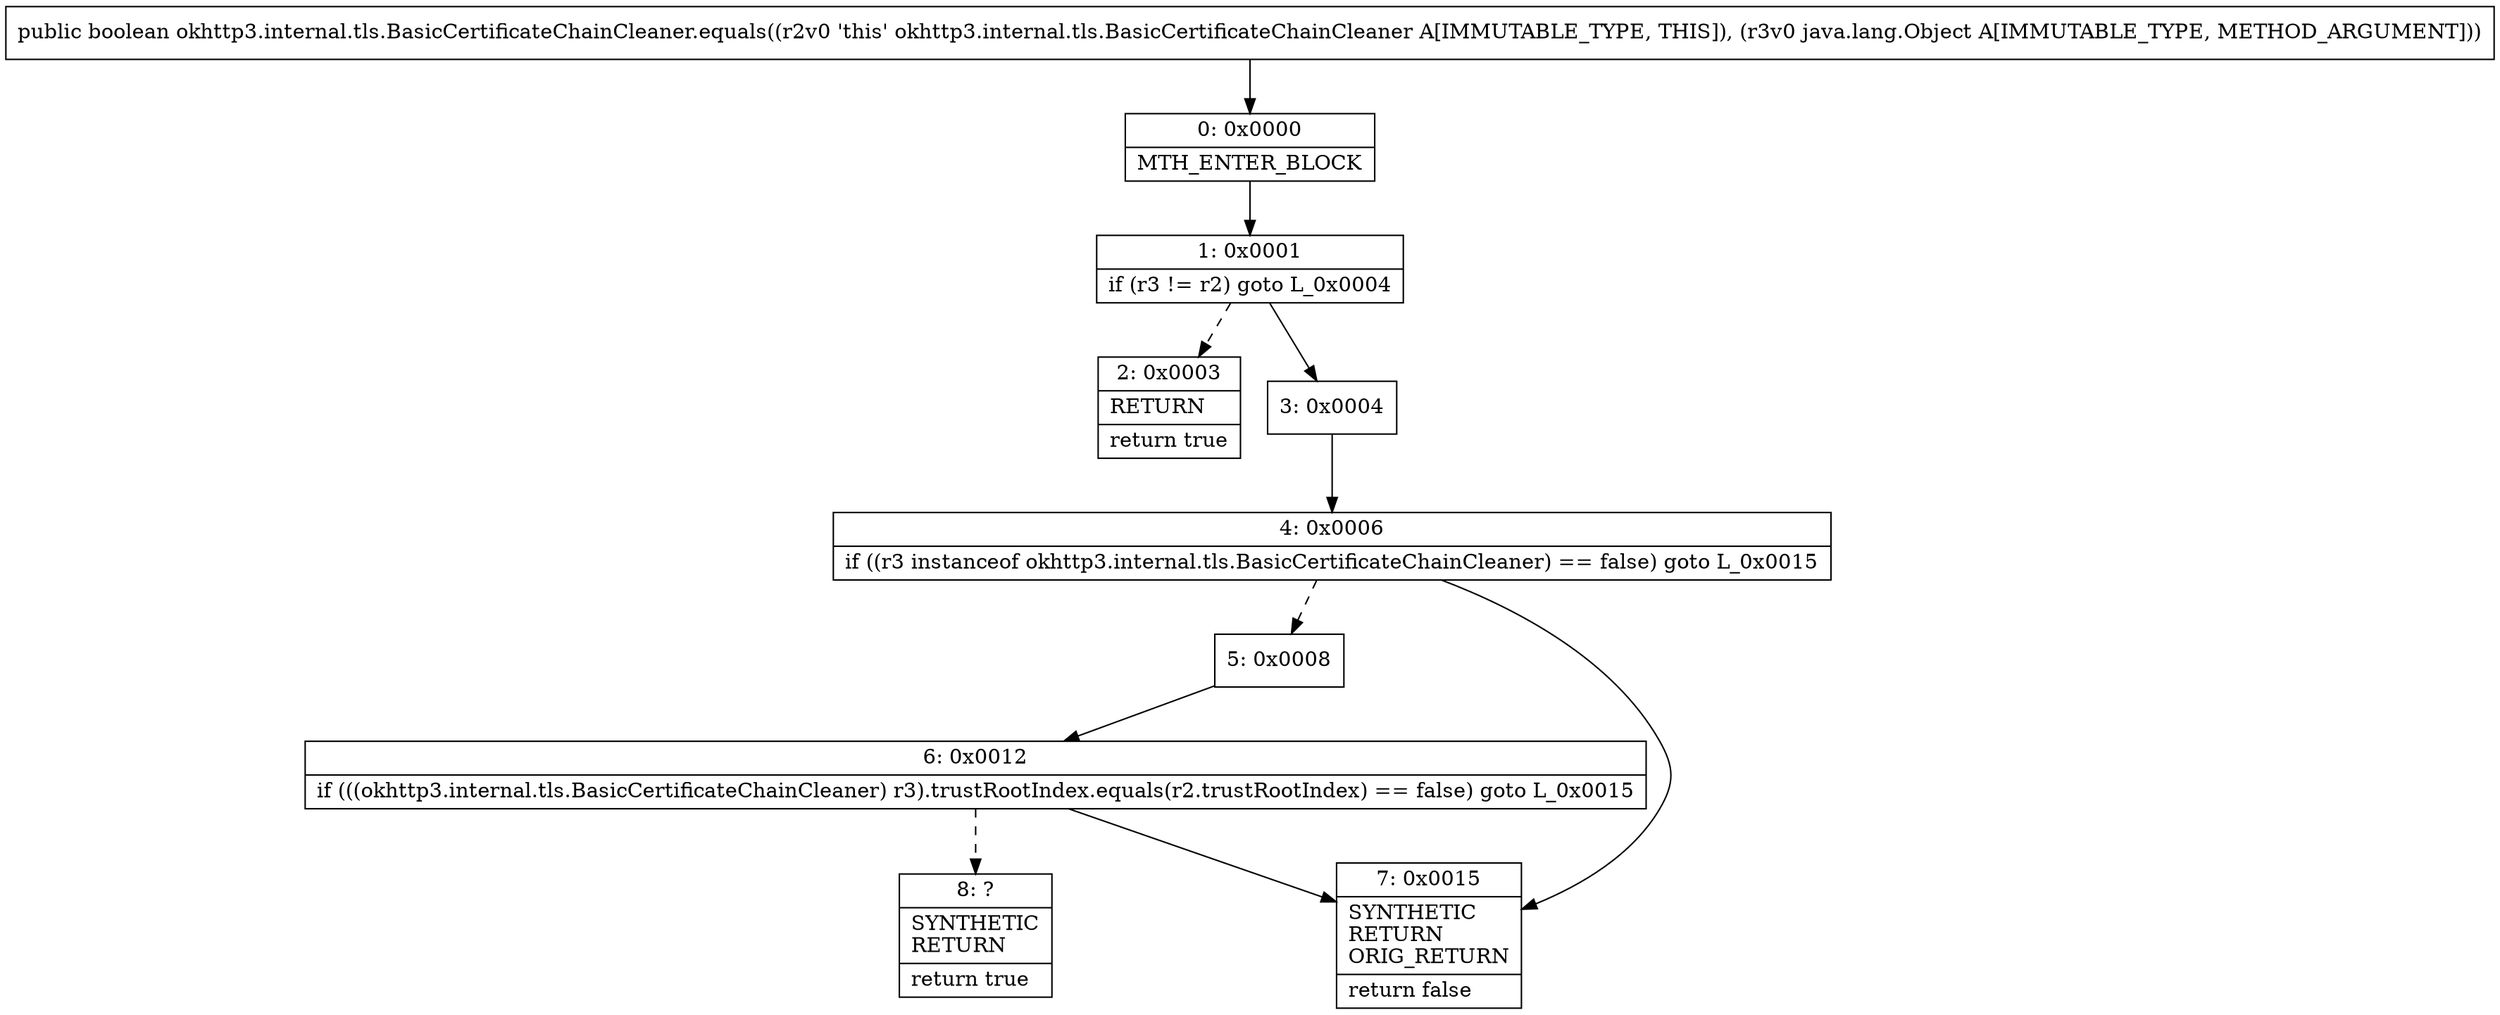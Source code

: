digraph "CFG forokhttp3.internal.tls.BasicCertificateChainCleaner.equals(Ljava\/lang\/Object;)Z" {
Node_0 [shape=record,label="{0\:\ 0x0000|MTH_ENTER_BLOCK\l}"];
Node_1 [shape=record,label="{1\:\ 0x0001|if (r3 != r2) goto L_0x0004\l}"];
Node_2 [shape=record,label="{2\:\ 0x0003|RETURN\l|return true\l}"];
Node_3 [shape=record,label="{3\:\ 0x0004}"];
Node_4 [shape=record,label="{4\:\ 0x0006|if ((r3 instanceof okhttp3.internal.tls.BasicCertificateChainCleaner) == false) goto L_0x0015\l}"];
Node_5 [shape=record,label="{5\:\ 0x0008}"];
Node_6 [shape=record,label="{6\:\ 0x0012|if (((okhttp3.internal.tls.BasicCertificateChainCleaner) r3).trustRootIndex.equals(r2.trustRootIndex) == false) goto L_0x0015\l}"];
Node_7 [shape=record,label="{7\:\ 0x0015|SYNTHETIC\lRETURN\lORIG_RETURN\l|return false\l}"];
Node_8 [shape=record,label="{8\:\ ?|SYNTHETIC\lRETURN\l|return true\l}"];
MethodNode[shape=record,label="{public boolean okhttp3.internal.tls.BasicCertificateChainCleaner.equals((r2v0 'this' okhttp3.internal.tls.BasicCertificateChainCleaner A[IMMUTABLE_TYPE, THIS]), (r3v0 java.lang.Object A[IMMUTABLE_TYPE, METHOD_ARGUMENT])) }"];
MethodNode -> Node_0;
Node_0 -> Node_1;
Node_1 -> Node_2[style=dashed];
Node_1 -> Node_3;
Node_3 -> Node_4;
Node_4 -> Node_5[style=dashed];
Node_4 -> Node_7;
Node_5 -> Node_6;
Node_6 -> Node_7;
Node_6 -> Node_8[style=dashed];
}

